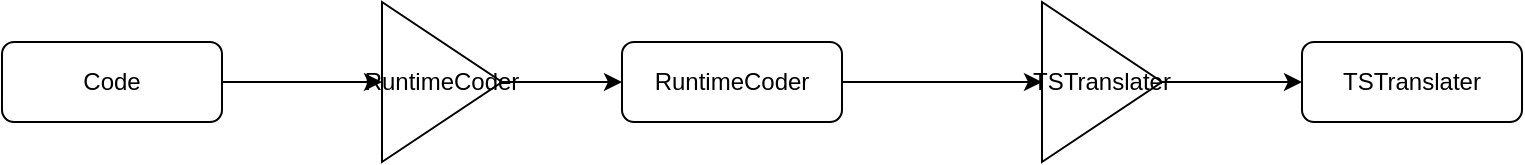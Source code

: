 <mxfile version="14.1.8" type="device"><diagram id="m8GtV_sPiXh3Sngvp1BW" name="第 1 页"><mxGraphModel dx="976" dy="647" grid="1" gridSize="10" guides="1" tooltips="1" connect="1" arrows="1" fold="1" page="1" pageScale="1" pageWidth="100000" pageHeight="100000" math="0" shadow="0"><root><mxCell id="0"/><mxCell id="1" parent="0"/><mxCell id="_IMS0qLSmy8TKMPOz_hB-11" value="" style="edgeStyle=orthogonalEdgeStyle;rounded=0;orthogonalLoop=1;jettySize=auto;html=1;" edge="1" parent="1" source="_IMS0qLSmy8TKMPOz_hB-1" target="_IMS0qLSmy8TKMPOz_hB-10"><mxGeometry relative="1" as="geometry"/></mxCell><mxCell id="_IMS0qLSmy8TKMPOz_hB-1" value="Code" style="rounded=1;whiteSpace=wrap;html=1;" vertex="1" parent="1"><mxGeometry x="170" y="120" width="110" height="40" as="geometry"/></mxCell><mxCell id="_IMS0qLSmy8TKMPOz_hB-2" value="TSTranslater" style="rounded=1;whiteSpace=wrap;html=1;" vertex="1" parent="1"><mxGeometry x="820" y="120" width="110" height="40" as="geometry"/></mxCell><mxCell id="_IMS0qLSmy8TKMPOz_hB-13" value="" style="edgeStyle=orthogonalEdgeStyle;rounded=0;orthogonalLoop=1;jettySize=auto;html=1;" edge="1" parent="1" source="_IMS0qLSmy8TKMPOz_hB-3" target="_IMS0qLSmy8TKMPOz_hB-8"><mxGeometry relative="1" as="geometry"/></mxCell><mxCell id="_IMS0qLSmy8TKMPOz_hB-3" value="RuntimeCoder" style="rounded=1;whiteSpace=wrap;html=1;" vertex="1" parent="1"><mxGeometry x="480" y="120" width="110" height="40" as="geometry"/></mxCell><mxCell id="_IMS0qLSmy8TKMPOz_hB-9" value="" style="edgeStyle=orthogonalEdgeStyle;rounded=0;orthogonalLoop=1;jettySize=auto;html=1;" edge="1" parent="1" source="_IMS0qLSmy8TKMPOz_hB-8" target="_IMS0qLSmy8TKMPOz_hB-2"><mxGeometry relative="1" as="geometry"/></mxCell><mxCell id="_IMS0qLSmy8TKMPOz_hB-8" value="&lt;span&gt;TSTranslater&lt;/span&gt;" style="triangle;whiteSpace=wrap;html=1;" vertex="1" parent="1"><mxGeometry x="690" y="100" width="60" height="80" as="geometry"/></mxCell><mxCell id="_IMS0qLSmy8TKMPOz_hB-12" value="" style="edgeStyle=orthogonalEdgeStyle;rounded=0;orthogonalLoop=1;jettySize=auto;html=1;" edge="1" parent="1" source="_IMS0qLSmy8TKMPOz_hB-10" target="_IMS0qLSmy8TKMPOz_hB-3"><mxGeometry relative="1" as="geometry"/></mxCell><mxCell id="_IMS0qLSmy8TKMPOz_hB-10" value="&lt;span&gt;RuntimeCoder&lt;/span&gt;" style="triangle;whiteSpace=wrap;html=1;" vertex="1" parent="1"><mxGeometry x="360" y="100" width="60" height="80" as="geometry"/></mxCell></root></mxGraphModel></diagram></mxfile>